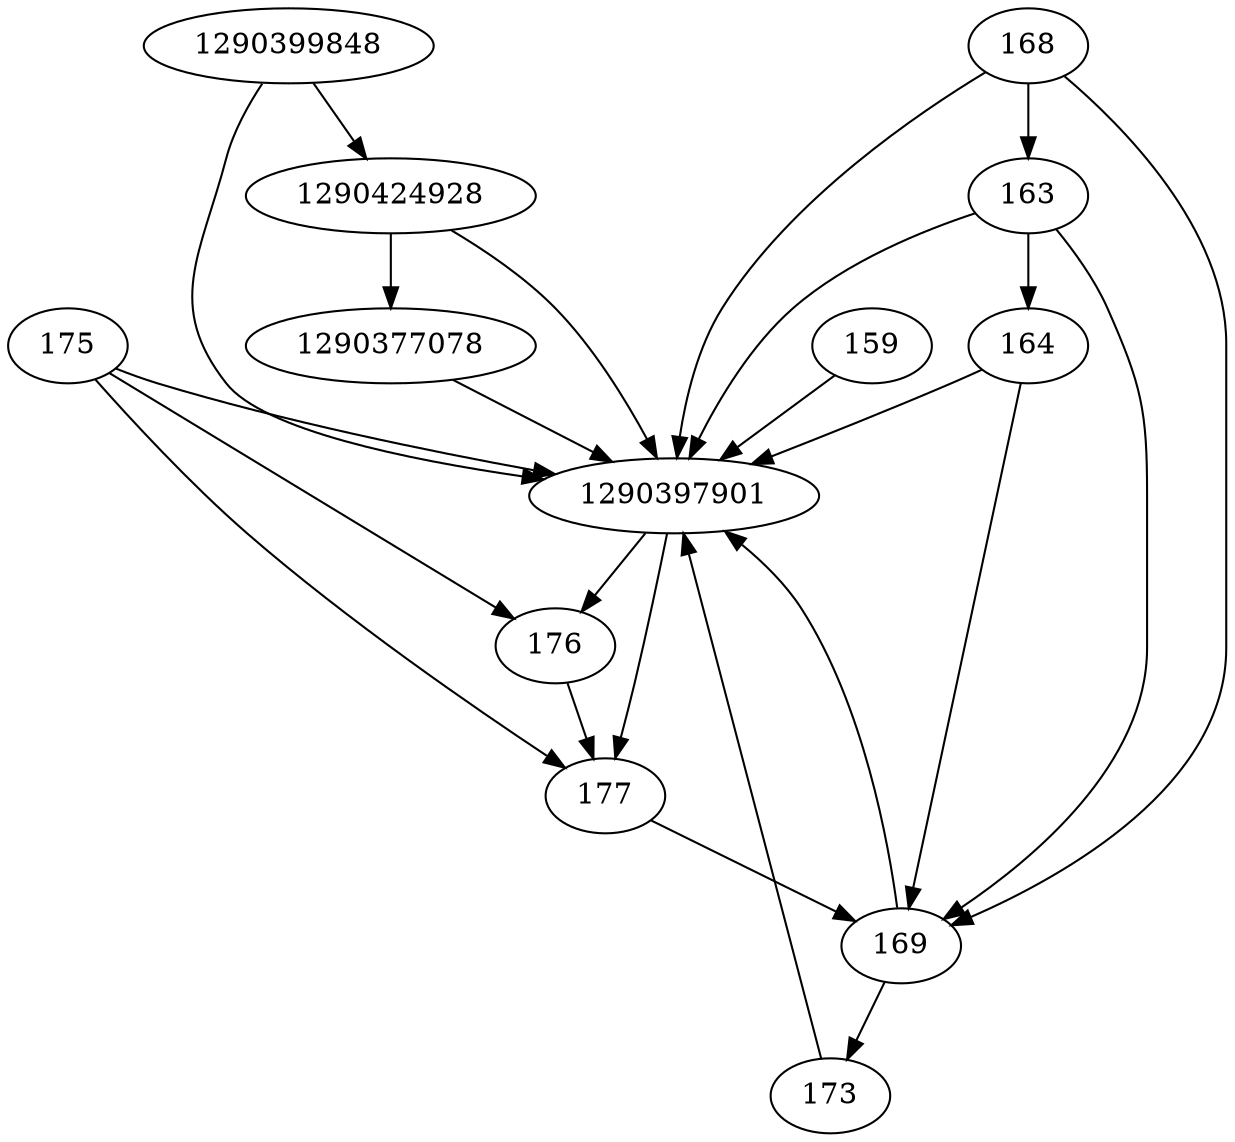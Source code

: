 strict digraph  {
1290424928;
163;
164;
1290399848;
168;
169;
173;
1290397901;
175;
176;
177;
1290377078;
159;
1290424928 -> 1290397901;
1290424928 -> 1290377078;
163 -> 164;
163 -> 169;
163 -> 1290397901;
164 -> 169;
164 -> 1290397901;
1290399848 -> 1290397901;
1290399848 -> 1290424928;
168 -> 169;
168 -> 163;
168 -> 1290397901;
169 -> 173;
169 -> 1290397901;
173 -> 1290397901;
1290397901 -> 176;
1290397901 -> 177;
175 -> 176;
175 -> 177;
175 -> 1290397901;
176 -> 177;
177 -> 169;
1290377078 -> 1290397901;
159 -> 1290397901;
}
